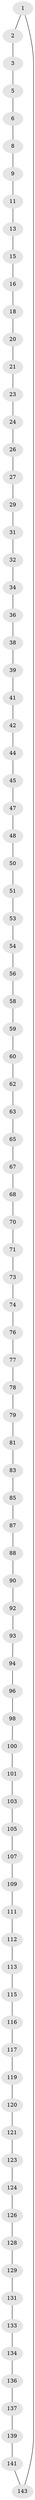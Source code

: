 // Generated by graph-tools (version 1.1) at 2025/24/03/03/25 07:24:19]
// undirected, 91 vertices, 91 edges
graph export_dot {
graph [start="1"]
  node [color=gray90,style=filled];
  1 [super="+144"];
  2;
  3 [super="+4"];
  5;
  6 [super="+7"];
  8;
  9 [super="+10"];
  11 [super="+12"];
  13 [super="+14"];
  15;
  16 [super="+17"];
  18 [super="+19"];
  20;
  21 [super="+22"];
  23;
  24 [super="+25"];
  26;
  27 [super="+28"];
  29 [super="+30"];
  31;
  32 [super="+33"];
  34 [super="+35"];
  36 [super="+37"];
  38;
  39 [super="+40"];
  41;
  42 [super="+43"];
  44;
  45 [super="+46"];
  47;
  48 [super="+49"];
  50;
  51 [super="+52"];
  53;
  54 [super="+55"];
  56 [super="+57"];
  58;
  59;
  60 [super="+61"];
  62;
  63 [super="+64"];
  65 [super="+66"];
  67;
  68 [super="+69"];
  70;
  71 [super="+72"];
  73;
  74 [super="+75"];
  76;
  77;
  78;
  79 [super="+80"];
  81 [super="+82"];
  83 [super="+84"];
  85 [super="+86"];
  87;
  88 [super="+89"];
  90 [super="+91"];
  92;
  93;
  94 [super="+95"];
  96 [super="+97"];
  98 [super="+99"];
  100;
  101 [super="+102"];
  103 [super="+104"];
  105 [super="+106"];
  107 [super="+108"];
  109 [super="+110"];
  111;
  112;
  113 [super="+114"];
  115;
  116;
  117 [super="+118"];
  119;
  120;
  121 [super="+122"];
  123;
  124 [super="+125"];
  126 [super="+127"];
  128;
  129 [super="+130"];
  131 [super="+132"];
  133;
  134 [super="+135"];
  136;
  137 [super="+138"];
  139 [super="+140"];
  141 [super="+142"];
  143;
  1 -- 2;
  1 -- 143;
  2 -- 3;
  3 -- 5;
  5 -- 6;
  6 -- 8;
  8 -- 9;
  9 -- 11;
  11 -- 13;
  13 -- 15;
  15 -- 16;
  16 -- 18;
  18 -- 20;
  20 -- 21;
  21 -- 23;
  23 -- 24;
  24 -- 26;
  26 -- 27;
  27 -- 29;
  29 -- 31;
  31 -- 32;
  32 -- 34;
  34 -- 36;
  36 -- 38;
  38 -- 39;
  39 -- 41;
  41 -- 42;
  42 -- 44;
  44 -- 45;
  45 -- 47;
  47 -- 48;
  48 -- 50;
  50 -- 51;
  51 -- 53;
  53 -- 54;
  54 -- 56;
  56 -- 58;
  58 -- 59;
  59 -- 60;
  60 -- 62;
  62 -- 63;
  63 -- 65;
  65 -- 67;
  67 -- 68;
  68 -- 70;
  70 -- 71;
  71 -- 73;
  73 -- 74;
  74 -- 76;
  76 -- 77;
  77 -- 78;
  78 -- 79;
  79 -- 81;
  81 -- 83;
  83 -- 85;
  85 -- 87;
  87 -- 88;
  88 -- 90;
  90 -- 92;
  92 -- 93;
  93 -- 94;
  94 -- 96;
  96 -- 98;
  98 -- 100;
  100 -- 101;
  101 -- 103;
  103 -- 105;
  105 -- 107;
  107 -- 109;
  109 -- 111;
  111 -- 112;
  112 -- 113;
  113 -- 115;
  115 -- 116;
  116 -- 117;
  117 -- 119;
  119 -- 120;
  120 -- 121;
  121 -- 123;
  123 -- 124;
  124 -- 126;
  126 -- 128;
  128 -- 129;
  129 -- 131;
  131 -- 133;
  133 -- 134;
  134 -- 136;
  136 -- 137;
  137 -- 139;
  139 -- 141;
  141 -- 143;
}
